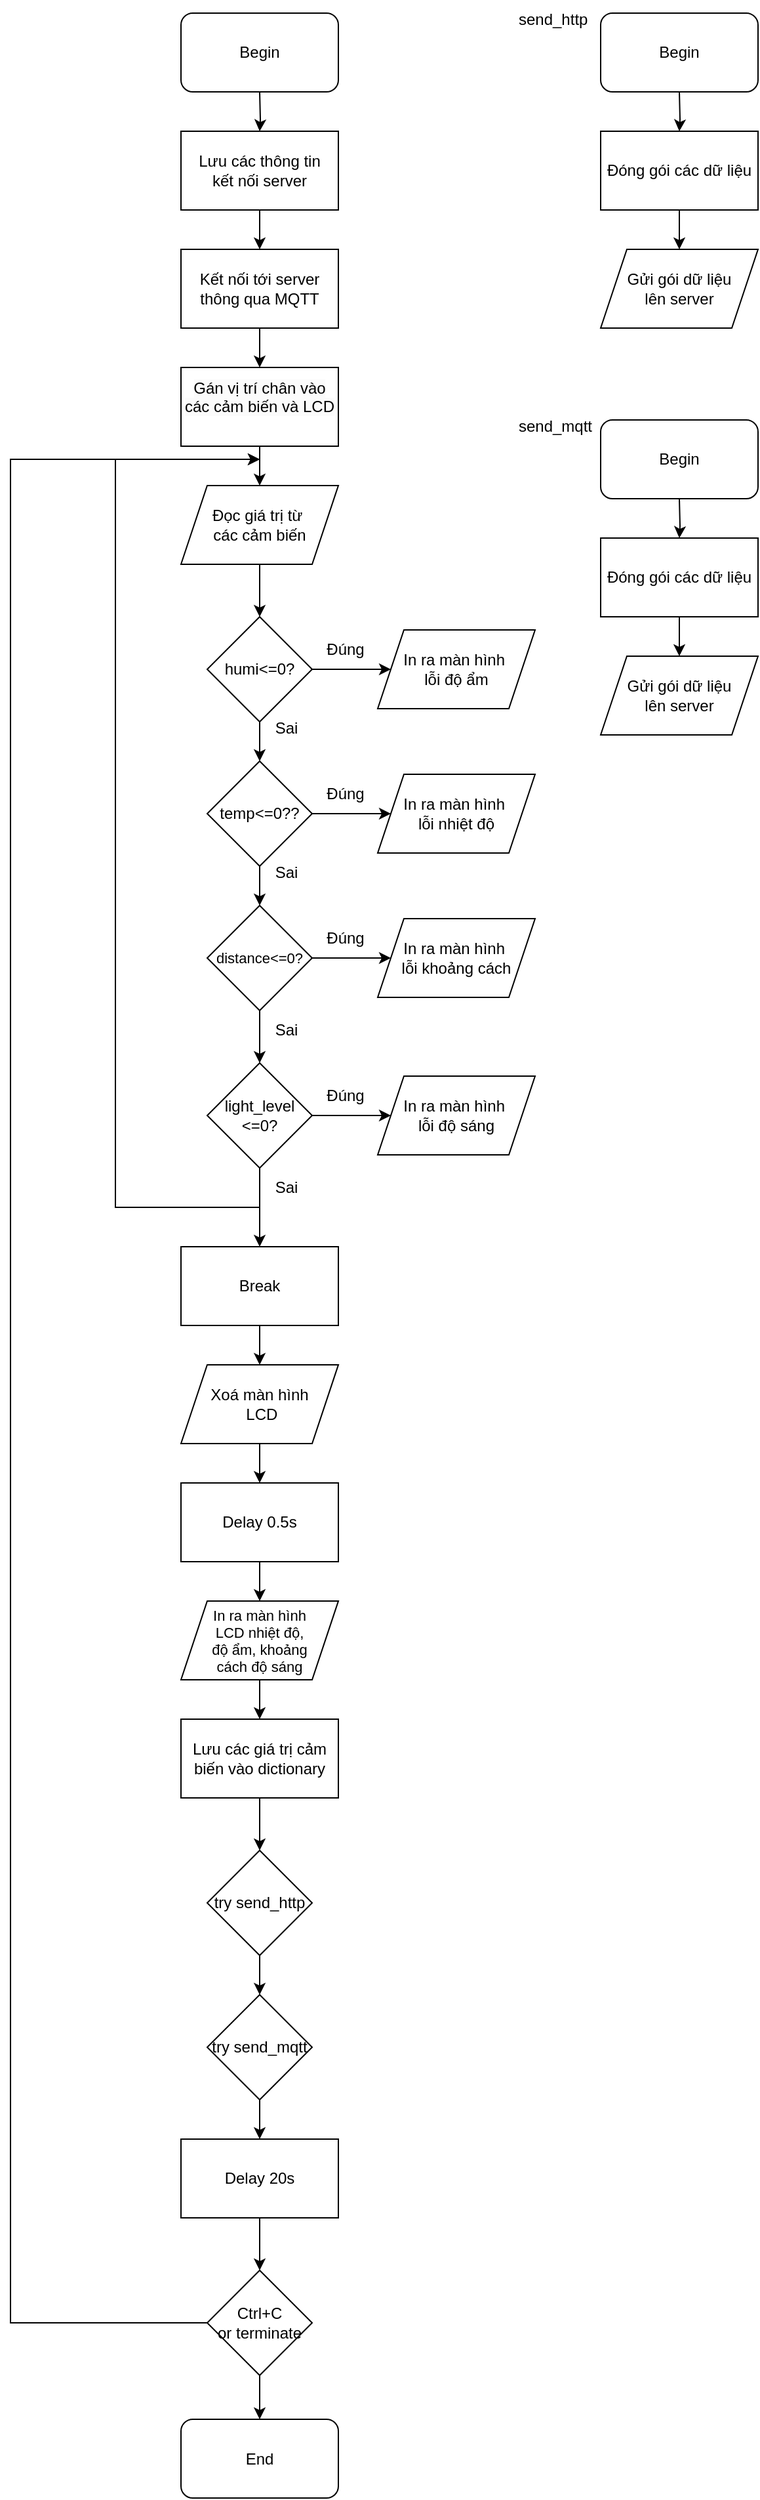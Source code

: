 <mxfile version="24.7.13">
  <diagram id="C5RBs43oDa-KdzZeNtuy" name="Page-1">
    <mxGraphModel dx="580" dy="914" grid="1" gridSize="10" guides="1" tooltips="1" connect="1" arrows="1" fold="1" page="1" pageScale="1" pageWidth="827" pageHeight="1169" math="0" shadow="0">
      <root>
        <mxCell id="WIyWlLk6GJQsqaUBKTNV-0" />
        <mxCell id="WIyWlLk6GJQsqaUBKTNV-1" parent="WIyWlLk6GJQsqaUBKTNV-0" />
        <mxCell id="1WxUAbwwoIR5ukUB5O0--5" value="&#xa;&lt;span style=&quot;color: rgb(0, 0, 0); font-family: Helvetica; font-size: 12px; font-style: normal; font-variant-ligatures: normal; font-variant-caps: normal; font-weight: 400; letter-spacing: normal; orphans: 2; text-align: center; text-indent: 0px; text-transform: none; widows: 2; word-spacing: 0px; -webkit-text-stroke-width: 0px; white-space: normal; background-color: rgb(251, 251, 251); text-decoration-thickness: initial; text-decoration-style: initial; text-decoration-color: initial; display: inline !important; float: none;&quot;&gt;Gán vị trí chân vào các cảm biến và LCD&lt;/span&gt;&#xa;&#xa;" style="rounded=0;whiteSpace=wrap;html=1;" parent="WIyWlLk6GJQsqaUBKTNV-1" vertex="1">
          <mxGeometry x="370" y="290" width="120" height="60" as="geometry" />
        </mxCell>
        <mxCell id="1Kg0y6q0fFG1aNWEQ2B7-90" value="" style="edgeStyle=orthogonalEdgeStyle;rounded=0;orthogonalLoop=1;jettySize=auto;html=1;" edge="1" parent="WIyWlLk6GJQsqaUBKTNV-1" source="1WxUAbwwoIR5ukUB5O0--7" target="1Kg0y6q0fFG1aNWEQ2B7-89">
          <mxGeometry relative="1" as="geometry" />
        </mxCell>
        <mxCell id="1WxUAbwwoIR5ukUB5O0--7" value="Lưu các thông tin&lt;div&gt;kết&amp;nbsp;&lt;span style=&quot;background-color: initial;&quot;&gt;nối server&lt;/span&gt;&lt;/div&gt;" style="rounded=0;whiteSpace=wrap;html=1;" parent="WIyWlLk6GJQsqaUBKTNV-1" vertex="1">
          <mxGeometry x="370" y="110" width="120" height="60" as="geometry" />
        </mxCell>
        <mxCell id="1WxUAbwwoIR5ukUB5O0--11" value="" style="edgeStyle=orthogonalEdgeStyle;rounded=0;orthogonalLoop=1;jettySize=auto;html=1;" parent="WIyWlLk6GJQsqaUBKTNV-1" target="1WxUAbwwoIR5ukUB5O0--7" edge="1">
          <mxGeometry relative="1" as="geometry">
            <mxPoint x="430" y="80" as="sourcePoint" />
          </mxGeometry>
        </mxCell>
        <mxCell id="1Kg0y6q0fFG1aNWEQ2B7-3" value="Begin" style="rounded=1;whiteSpace=wrap;html=1;" vertex="1" parent="WIyWlLk6GJQsqaUBKTNV-1">
          <mxGeometry x="370" y="20" width="120" height="60" as="geometry" />
        </mxCell>
        <mxCell id="1Kg0y6q0fFG1aNWEQ2B7-76" value="" style="edgeStyle=orthogonalEdgeStyle;rounded=0;orthogonalLoop=1;jettySize=auto;html=1;" edge="1" parent="WIyWlLk6GJQsqaUBKTNV-1" source="1Kg0y6q0fFG1aNWEQ2B7-71" target="1Kg0y6q0fFG1aNWEQ2B7-75">
          <mxGeometry relative="1" as="geometry" />
        </mxCell>
        <mxCell id="1Kg0y6q0fFG1aNWEQ2B7-71" value="Đóng gói các dữ liệu" style="rounded=0;whiteSpace=wrap;html=1;" vertex="1" parent="WIyWlLk6GJQsqaUBKTNV-1">
          <mxGeometry x="690" y="110" width="120" height="60" as="geometry" />
        </mxCell>
        <mxCell id="1Kg0y6q0fFG1aNWEQ2B7-72" value="" style="edgeStyle=orthogonalEdgeStyle;rounded=0;orthogonalLoop=1;jettySize=auto;html=1;" edge="1" parent="WIyWlLk6GJQsqaUBKTNV-1" target="1Kg0y6q0fFG1aNWEQ2B7-71">
          <mxGeometry relative="1" as="geometry">
            <mxPoint x="750" y="80" as="sourcePoint" />
          </mxGeometry>
        </mxCell>
        <mxCell id="1Kg0y6q0fFG1aNWEQ2B7-73" value="Begin" style="rounded=1;whiteSpace=wrap;html=1;" vertex="1" parent="WIyWlLk6GJQsqaUBKTNV-1">
          <mxGeometry x="690" y="20" width="120" height="60" as="geometry" />
        </mxCell>
        <mxCell id="1Kg0y6q0fFG1aNWEQ2B7-74" value="send_http&amp;nbsp;" style="text;html=1;align=center;verticalAlign=middle;resizable=0;points=[];autosize=1;strokeColor=none;fillColor=none;" vertex="1" parent="WIyWlLk6GJQsqaUBKTNV-1">
          <mxGeometry x="615" y="10" width="80" height="30" as="geometry" />
        </mxCell>
        <mxCell id="1Kg0y6q0fFG1aNWEQ2B7-75" value="Gửi gói dữ liệu&lt;div&gt;lên server&lt;/div&gt;" style="shape=parallelogram;perimeter=parallelogramPerimeter;whiteSpace=wrap;html=1;fixedSize=1;" vertex="1" parent="WIyWlLk6GJQsqaUBKTNV-1">
          <mxGeometry x="690" y="200" width="120" height="60" as="geometry" />
        </mxCell>
        <mxCell id="1Kg0y6q0fFG1aNWEQ2B7-83" value="" style="edgeStyle=orthogonalEdgeStyle;rounded=0;orthogonalLoop=1;jettySize=auto;html=1;" edge="1" parent="WIyWlLk6GJQsqaUBKTNV-1" source="1Kg0y6q0fFG1aNWEQ2B7-84" target="1Kg0y6q0fFG1aNWEQ2B7-88">
          <mxGeometry relative="1" as="geometry" />
        </mxCell>
        <mxCell id="1Kg0y6q0fFG1aNWEQ2B7-84" value="Đóng gói các dữ liệu" style="rounded=0;whiteSpace=wrap;html=1;" vertex="1" parent="WIyWlLk6GJQsqaUBKTNV-1">
          <mxGeometry x="690" y="420" width="120" height="60" as="geometry" />
        </mxCell>
        <mxCell id="1Kg0y6q0fFG1aNWEQ2B7-85" value="" style="edgeStyle=orthogonalEdgeStyle;rounded=0;orthogonalLoop=1;jettySize=auto;html=1;" edge="1" parent="WIyWlLk6GJQsqaUBKTNV-1" target="1Kg0y6q0fFG1aNWEQ2B7-84">
          <mxGeometry relative="1" as="geometry">
            <mxPoint x="750" y="390" as="sourcePoint" />
          </mxGeometry>
        </mxCell>
        <mxCell id="1Kg0y6q0fFG1aNWEQ2B7-86" value="Begin" style="rounded=1;whiteSpace=wrap;html=1;" vertex="1" parent="WIyWlLk6GJQsqaUBKTNV-1">
          <mxGeometry x="690" y="330" width="120" height="60" as="geometry" />
        </mxCell>
        <mxCell id="1Kg0y6q0fFG1aNWEQ2B7-87" value="send_mqtt" style="text;html=1;align=center;verticalAlign=middle;resizable=0;points=[];autosize=1;strokeColor=none;fillColor=none;" vertex="1" parent="WIyWlLk6GJQsqaUBKTNV-1">
          <mxGeometry x="615" y="320" width="80" height="30" as="geometry" />
        </mxCell>
        <mxCell id="1Kg0y6q0fFG1aNWEQ2B7-88" value="Gửi gói dữ liệu&lt;div&gt;lên server&lt;/div&gt;" style="shape=parallelogram;perimeter=parallelogramPerimeter;whiteSpace=wrap;html=1;fixedSize=1;" vertex="1" parent="WIyWlLk6GJQsqaUBKTNV-1">
          <mxGeometry x="690" y="510" width="120" height="60" as="geometry" />
        </mxCell>
        <mxCell id="1Kg0y6q0fFG1aNWEQ2B7-92" value="" style="edgeStyle=orthogonalEdgeStyle;rounded=0;orthogonalLoop=1;jettySize=auto;html=1;" edge="1" parent="WIyWlLk6GJQsqaUBKTNV-1" source="1Kg0y6q0fFG1aNWEQ2B7-89" target="1WxUAbwwoIR5ukUB5O0--5">
          <mxGeometry relative="1" as="geometry" />
        </mxCell>
        <mxCell id="1Kg0y6q0fFG1aNWEQ2B7-89" value="Kết nối tới server&lt;div&gt;thông qua MQTT&lt;/div&gt;" style="rounded=0;whiteSpace=wrap;html=1;" vertex="1" parent="WIyWlLk6GJQsqaUBKTNV-1">
          <mxGeometry x="370" y="200" width="120" height="60" as="geometry" />
        </mxCell>
        <mxCell id="1Kg0y6q0fFG1aNWEQ2B7-93" value="" style="edgeStyle=orthogonalEdgeStyle;rounded=0;orthogonalLoop=1;jettySize=auto;html=1;" edge="1" parent="WIyWlLk6GJQsqaUBKTNV-1">
          <mxGeometry relative="1" as="geometry">
            <mxPoint x="430" y="380" as="targetPoint" />
            <mxPoint x="430" y="350" as="sourcePoint" />
          </mxGeometry>
        </mxCell>
        <mxCell id="1Kg0y6q0fFG1aNWEQ2B7-94" value="" style="edgeStyle=orthogonalEdgeStyle;rounded=0;orthogonalLoop=1;jettySize=auto;html=1;" edge="1" parent="WIyWlLk6GJQsqaUBKTNV-1" source="1Kg0y6q0fFG1aNWEQ2B7-95">
          <mxGeometry relative="1" as="geometry">
            <mxPoint x="430" y="480" as="targetPoint" />
          </mxGeometry>
        </mxCell>
        <mxCell id="1Kg0y6q0fFG1aNWEQ2B7-95" value="Đọc giá trị&amp;nbsp;&lt;span style=&quot;background-color: initial;&quot;&gt;từ&amp;nbsp;&lt;/span&gt;&lt;div&gt;&lt;span style=&quot;background-color: initial;&quot;&gt;các cảm biến&lt;/span&gt;&lt;/div&gt;" style="shape=parallelogram;perimeter=parallelogramPerimeter;whiteSpace=wrap;html=1;fixedSize=1;" vertex="1" parent="WIyWlLk6GJQsqaUBKTNV-1">
          <mxGeometry x="370" y="380" width="120" height="60" as="geometry" />
        </mxCell>
        <mxCell id="1Kg0y6q0fFG1aNWEQ2B7-96" value="" style="edgeStyle=orthogonalEdgeStyle;rounded=0;orthogonalLoop=1;jettySize=auto;html=1;" edge="1" parent="WIyWlLk6GJQsqaUBKTNV-1" source="1Kg0y6q0fFG1aNWEQ2B7-97" target="1Kg0y6q0fFG1aNWEQ2B7-139">
          <mxGeometry relative="1" as="geometry" />
        </mxCell>
        <mxCell id="1Kg0y6q0fFG1aNWEQ2B7-97" value="Delay 20s" style="rounded=0;whiteSpace=wrap;html=1;" vertex="1" parent="WIyWlLk6GJQsqaUBKTNV-1">
          <mxGeometry x="370" y="1640" width="120" height="60" as="geometry" />
        </mxCell>
        <mxCell id="1Kg0y6q0fFG1aNWEQ2B7-98" value="End" style="rounded=1;whiteSpace=wrap;html=1;" vertex="1" parent="WIyWlLk6GJQsqaUBKTNV-1">
          <mxGeometry x="370" y="1853.5" width="120" height="60" as="geometry" />
        </mxCell>
        <mxCell id="1Kg0y6q0fFG1aNWEQ2B7-99" value="" style="edgeStyle=orthogonalEdgeStyle;rounded=0;orthogonalLoop=1;jettySize=auto;html=1;" edge="1" parent="WIyWlLk6GJQsqaUBKTNV-1" source="1Kg0y6q0fFG1aNWEQ2B7-100" target="1Kg0y6q0fFG1aNWEQ2B7-109">
          <mxGeometry relative="1" as="geometry" />
        </mxCell>
        <mxCell id="1Kg0y6q0fFG1aNWEQ2B7-100" value="&lt;p style=&quot;line-height: 120%;&quot;&gt;&lt;font style=&quot;font-size: 11px;&quot;&gt;distance&amp;lt;=0?&lt;/font&gt;&lt;/p&gt;" style="rhombus;whiteSpace=wrap;html=1;" vertex="1" parent="WIyWlLk6GJQsqaUBKTNV-1">
          <mxGeometry x="390" y="700" width="80" height="80" as="geometry" />
        </mxCell>
        <mxCell id="1Kg0y6q0fFG1aNWEQ2B7-101" value="" style="edgeStyle=orthogonalEdgeStyle;rounded=0;orthogonalLoop=1;jettySize=auto;html=1;" edge="1" parent="WIyWlLk6GJQsqaUBKTNV-1" source="1Kg0y6q0fFG1aNWEQ2B7-102" target="1Kg0y6q0fFG1aNWEQ2B7-104">
          <mxGeometry relative="1" as="geometry" />
        </mxCell>
        <mxCell id="1Kg0y6q0fFG1aNWEQ2B7-102" value="humi&amp;lt;=0?" style="rhombus;whiteSpace=wrap;html=1;" vertex="1" parent="WIyWlLk6GJQsqaUBKTNV-1">
          <mxGeometry x="390" y="480" width="80" height="80" as="geometry" />
        </mxCell>
        <mxCell id="1Kg0y6q0fFG1aNWEQ2B7-103" value="" style="edgeStyle=orthogonalEdgeStyle;rounded=0;orthogonalLoop=1;jettySize=auto;html=1;" edge="1" parent="WIyWlLk6GJQsqaUBKTNV-1" source="1Kg0y6q0fFG1aNWEQ2B7-104" target="1Kg0y6q0fFG1aNWEQ2B7-100">
          <mxGeometry relative="1" as="geometry" />
        </mxCell>
        <mxCell id="1Kg0y6q0fFG1aNWEQ2B7-104" value="temp&amp;lt;=0??" style="rhombus;whiteSpace=wrap;html=1;" vertex="1" parent="WIyWlLk6GJQsqaUBKTNV-1">
          <mxGeometry x="390" y="590" width="80" height="80" as="geometry" />
        </mxCell>
        <mxCell id="1Kg0y6q0fFG1aNWEQ2B7-105" value="" style="edgeStyle=orthogonalEdgeStyle;rounded=0;orthogonalLoop=1;jettySize=auto;html=1;" edge="1" parent="WIyWlLk6GJQsqaUBKTNV-1" source="1Kg0y6q0fFG1aNWEQ2B7-106" target="1Kg0y6q0fFG1aNWEQ2B7-131">
          <mxGeometry relative="1" as="geometry" />
        </mxCell>
        <mxCell id="1Kg0y6q0fFG1aNWEQ2B7-106" value="Delay 0.5s" style="rounded=0;whiteSpace=wrap;html=1;" vertex="1" parent="WIyWlLk6GJQsqaUBKTNV-1">
          <mxGeometry x="370" y="1140" width="120" height="60" as="geometry" />
        </mxCell>
        <mxCell id="1Kg0y6q0fFG1aNWEQ2B7-107" value="" style="edgeStyle=orthogonalEdgeStyle;rounded=0;orthogonalLoop=1;jettySize=auto;html=1;" edge="1" parent="WIyWlLk6GJQsqaUBKTNV-1" source="1Kg0y6q0fFG1aNWEQ2B7-109" target="1Kg0y6q0fFG1aNWEQ2B7-111">
          <mxGeometry relative="1" as="geometry">
            <Array as="points">
              <mxPoint x="430" y="930" />
              <mxPoint x="430" y="930" />
            </Array>
          </mxGeometry>
        </mxCell>
        <mxCell id="1Kg0y6q0fFG1aNWEQ2B7-108" value="" style="edgeStyle=orthogonalEdgeStyle;rounded=0;orthogonalLoop=1;jettySize=auto;html=1;" edge="1" parent="WIyWlLk6GJQsqaUBKTNV-1" source="1Kg0y6q0fFG1aNWEQ2B7-109">
          <mxGeometry relative="1" as="geometry">
            <mxPoint x="530.0" y="860" as="targetPoint" />
          </mxGeometry>
        </mxCell>
        <mxCell id="1Kg0y6q0fFG1aNWEQ2B7-109" value="light_level&lt;div&gt;&amp;lt;=0?&lt;/div&gt;" style="rhombus;whiteSpace=wrap;html=1;" vertex="1" parent="WIyWlLk6GJQsqaUBKTNV-1">
          <mxGeometry x="390" y="820" width="80" height="80" as="geometry" />
        </mxCell>
        <mxCell id="1Kg0y6q0fFG1aNWEQ2B7-110" value="" style="edgeStyle=orthogonalEdgeStyle;rounded=0;orthogonalLoop=1;jettySize=auto;html=1;" edge="1" parent="WIyWlLk6GJQsqaUBKTNV-1" source="1Kg0y6q0fFG1aNWEQ2B7-111" target="1Kg0y6q0fFG1aNWEQ2B7-129">
          <mxGeometry relative="1" as="geometry" />
        </mxCell>
        <mxCell id="1Kg0y6q0fFG1aNWEQ2B7-111" value="Break" style="rounded=0;whiteSpace=wrap;html=1;" vertex="1" parent="WIyWlLk6GJQsqaUBKTNV-1">
          <mxGeometry x="370" y="960" width="120" height="60" as="geometry" />
        </mxCell>
        <mxCell id="1Kg0y6q0fFG1aNWEQ2B7-112" value="" style="endArrow=classic;html=1;rounded=0;" edge="1" parent="WIyWlLk6GJQsqaUBKTNV-1">
          <mxGeometry width="50" height="50" relative="1" as="geometry">
            <mxPoint x="430" y="930" as="sourcePoint" />
            <mxPoint x="430" y="360" as="targetPoint" />
            <Array as="points">
              <mxPoint x="320" y="930" />
              <mxPoint x="320" y="360" />
            </Array>
          </mxGeometry>
        </mxCell>
        <mxCell id="1Kg0y6q0fFG1aNWEQ2B7-113" value="Sai" style="text;html=1;align=center;verticalAlign=middle;resizable=0;points=[];autosize=1;strokeColor=none;fillColor=none;" vertex="1" parent="WIyWlLk6GJQsqaUBKTNV-1">
          <mxGeometry x="430" y="900" width="40" height="30" as="geometry" />
        </mxCell>
        <mxCell id="1Kg0y6q0fFG1aNWEQ2B7-114" value="Đúng" style="text;html=1;align=center;verticalAlign=middle;resizable=0;points=[];autosize=1;strokeColor=none;fillColor=none;" vertex="1" parent="WIyWlLk6GJQsqaUBKTNV-1">
          <mxGeometry x="470" y="830" width="50" height="30" as="geometry" />
        </mxCell>
        <mxCell id="1Kg0y6q0fFG1aNWEQ2B7-115" value="" style="edgeStyle=orthogonalEdgeStyle;rounded=0;orthogonalLoop=1;jettySize=auto;html=1;" edge="1" parent="WIyWlLk6GJQsqaUBKTNV-1">
          <mxGeometry relative="1" as="geometry">
            <mxPoint x="470" y="740" as="sourcePoint" />
            <mxPoint x="530.0" y="740" as="targetPoint" />
          </mxGeometry>
        </mxCell>
        <mxCell id="1Kg0y6q0fFG1aNWEQ2B7-116" value="Đúng" style="text;html=1;align=center;verticalAlign=middle;resizable=0;points=[];autosize=1;strokeColor=none;fillColor=none;" vertex="1" parent="WIyWlLk6GJQsqaUBKTNV-1">
          <mxGeometry x="470" y="710" width="50" height="30" as="geometry" />
        </mxCell>
        <mxCell id="1Kg0y6q0fFG1aNWEQ2B7-117" value="" style="edgeStyle=orthogonalEdgeStyle;rounded=0;orthogonalLoop=1;jettySize=auto;html=1;" edge="1" parent="WIyWlLk6GJQsqaUBKTNV-1">
          <mxGeometry relative="1" as="geometry">
            <mxPoint x="470" y="630" as="sourcePoint" />
            <mxPoint x="530.0" y="630" as="targetPoint" />
          </mxGeometry>
        </mxCell>
        <mxCell id="1Kg0y6q0fFG1aNWEQ2B7-118" value="Đúng" style="text;html=1;align=center;verticalAlign=middle;resizable=0;points=[];autosize=1;strokeColor=none;fillColor=none;" vertex="1" parent="WIyWlLk6GJQsqaUBKTNV-1">
          <mxGeometry x="470" y="600" width="50" height="30" as="geometry" />
        </mxCell>
        <mxCell id="1Kg0y6q0fFG1aNWEQ2B7-119" value="" style="edgeStyle=orthogonalEdgeStyle;rounded=0;orthogonalLoop=1;jettySize=auto;html=1;" edge="1" parent="WIyWlLk6GJQsqaUBKTNV-1">
          <mxGeometry relative="1" as="geometry">
            <mxPoint x="470" y="520" as="sourcePoint" />
            <mxPoint x="530.0" y="520" as="targetPoint" />
          </mxGeometry>
        </mxCell>
        <mxCell id="1Kg0y6q0fFG1aNWEQ2B7-120" value="Đúng" style="text;html=1;align=center;verticalAlign=middle;resizable=0;points=[];autosize=1;strokeColor=none;fillColor=none;" vertex="1" parent="WIyWlLk6GJQsqaUBKTNV-1">
          <mxGeometry x="470" y="490" width="50" height="30" as="geometry" />
        </mxCell>
        <mxCell id="1Kg0y6q0fFG1aNWEQ2B7-121" value="Sai" style="text;html=1;align=center;verticalAlign=middle;resizable=0;points=[];autosize=1;strokeColor=none;fillColor=none;" vertex="1" parent="WIyWlLk6GJQsqaUBKTNV-1">
          <mxGeometry x="430" y="550" width="40" height="30" as="geometry" />
        </mxCell>
        <mxCell id="1Kg0y6q0fFG1aNWEQ2B7-122" value="Sai" style="text;html=1;align=center;verticalAlign=middle;resizable=0;points=[];autosize=1;strokeColor=none;fillColor=none;" vertex="1" parent="WIyWlLk6GJQsqaUBKTNV-1">
          <mxGeometry x="430" y="660" width="40" height="30" as="geometry" />
        </mxCell>
        <mxCell id="1Kg0y6q0fFG1aNWEQ2B7-123" value="Sai" style="text;html=1;align=center;verticalAlign=middle;resizable=0;points=[];autosize=1;strokeColor=none;fillColor=none;" vertex="1" parent="WIyWlLk6GJQsqaUBKTNV-1">
          <mxGeometry x="430" y="780" width="40" height="30" as="geometry" />
        </mxCell>
        <mxCell id="1Kg0y6q0fFG1aNWEQ2B7-124" value="In ra màn hình&amp;nbsp;&lt;div&gt;lỗi độ ẩm&lt;/div&gt;" style="shape=parallelogram;perimeter=parallelogramPerimeter;whiteSpace=wrap;html=1;fixedSize=1;" vertex="1" parent="WIyWlLk6GJQsqaUBKTNV-1">
          <mxGeometry x="520" y="490" width="120" height="60" as="geometry" />
        </mxCell>
        <mxCell id="1Kg0y6q0fFG1aNWEQ2B7-125" value="In ra màn hình&amp;nbsp;&lt;div&gt;lỗi độ sáng&lt;/div&gt;" style="shape=parallelogram;perimeter=parallelogramPerimeter;whiteSpace=wrap;html=1;fixedSize=1;" vertex="1" parent="WIyWlLk6GJQsqaUBKTNV-1">
          <mxGeometry x="520" y="830" width="120" height="60" as="geometry" />
        </mxCell>
        <mxCell id="1Kg0y6q0fFG1aNWEQ2B7-126" value="In ra màn hình&amp;nbsp;&lt;div&gt;lỗi nhiệt độ&lt;/div&gt;" style="shape=parallelogram;perimeter=parallelogramPerimeter;whiteSpace=wrap;html=1;fixedSize=1;" vertex="1" parent="WIyWlLk6GJQsqaUBKTNV-1">
          <mxGeometry x="520" y="600" width="120" height="60" as="geometry" />
        </mxCell>
        <mxCell id="1Kg0y6q0fFG1aNWEQ2B7-127" value="In ra màn hình&amp;nbsp;&lt;div&gt;lỗi khoảng cách&lt;/div&gt;" style="shape=parallelogram;perimeter=parallelogramPerimeter;whiteSpace=wrap;html=1;fixedSize=1;" vertex="1" parent="WIyWlLk6GJQsqaUBKTNV-1">
          <mxGeometry x="520" y="710" width="120" height="60" as="geometry" />
        </mxCell>
        <mxCell id="1Kg0y6q0fFG1aNWEQ2B7-128" value="" style="edgeStyle=orthogonalEdgeStyle;rounded=0;orthogonalLoop=1;jettySize=auto;html=1;" edge="1" parent="WIyWlLk6GJQsqaUBKTNV-1" source="1Kg0y6q0fFG1aNWEQ2B7-129" target="1Kg0y6q0fFG1aNWEQ2B7-106">
          <mxGeometry relative="1" as="geometry" />
        </mxCell>
        <mxCell id="1Kg0y6q0fFG1aNWEQ2B7-129" value="Xoá màn hình&lt;div&gt;&amp;nbsp;LCD&lt;/div&gt;" style="shape=parallelogram;perimeter=parallelogramPerimeter;whiteSpace=wrap;html=1;fixedSize=1;" vertex="1" parent="WIyWlLk6GJQsqaUBKTNV-1">
          <mxGeometry x="370" y="1050" width="120" height="60" as="geometry" />
        </mxCell>
        <mxCell id="1Kg0y6q0fFG1aNWEQ2B7-130" value="" style="edgeStyle=orthogonalEdgeStyle;rounded=0;orthogonalLoop=1;jettySize=auto;html=1;" edge="1" parent="WIyWlLk6GJQsqaUBKTNV-1" source="1Kg0y6q0fFG1aNWEQ2B7-131" target="1Kg0y6q0fFG1aNWEQ2B7-133">
          <mxGeometry relative="1" as="geometry" />
        </mxCell>
        <mxCell id="1Kg0y6q0fFG1aNWEQ2B7-131" value="&lt;font style=&quot;font-size: 11px;&quot;&gt;In ra màn hình&lt;/font&gt;&lt;div style=&quot;font-size: 11px;&quot;&gt;&lt;font style=&quot;font-size: 11px;&quot;&gt;LCD nhiệt độ,&lt;/font&gt;&lt;/div&gt;&lt;div style=&quot;font-size: 11px;&quot;&gt;&lt;font style=&quot;font-size: 11px;&quot;&gt;độ ẩm, khoảng&lt;/font&gt;&lt;/div&gt;&lt;div style=&quot;font-size: 11px;&quot;&gt;&lt;font style=&quot;font-size: 11px;&quot;&gt;cách&amp;nbsp;&lt;/font&gt;&lt;span style=&quot;background-color: initial;&quot;&gt;độ sáng&lt;/span&gt;&lt;/div&gt;" style="shape=parallelogram;perimeter=parallelogramPerimeter;whiteSpace=wrap;html=1;fixedSize=1;" vertex="1" parent="WIyWlLk6GJQsqaUBKTNV-1">
          <mxGeometry x="370" y="1230" width="120" height="60" as="geometry" />
        </mxCell>
        <mxCell id="1Kg0y6q0fFG1aNWEQ2B7-132" value="" style="edgeStyle=orthogonalEdgeStyle;rounded=0;orthogonalLoop=1;jettySize=auto;html=1;" edge="1" parent="WIyWlLk6GJQsqaUBKTNV-1" source="1Kg0y6q0fFG1aNWEQ2B7-133">
          <mxGeometry relative="1" as="geometry">
            <mxPoint x="430" y="1420" as="targetPoint" />
          </mxGeometry>
        </mxCell>
        <mxCell id="1Kg0y6q0fFG1aNWEQ2B7-133" value="Lưu các giá trị cảm&lt;div&gt;biến vào dictionary&lt;/div&gt;" style="whiteSpace=wrap;html=1;" vertex="1" parent="WIyWlLk6GJQsqaUBKTNV-1">
          <mxGeometry x="370" y="1320" width="120" height="60" as="geometry" />
        </mxCell>
        <mxCell id="1Kg0y6q0fFG1aNWEQ2B7-134" value="" style="edgeStyle=orthogonalEdgeStyle;rounded=0;orthogonalLoop=1;jettySize=auto;html=1;" edge="1" parent="WIyWlLk6GJQsqaUBKTNV-1" source="1Kg0y6q0fFG1aNWEQ2B7-135" target="1Kg0y6q0fFG1aNWEQ2B7-137">
          <mxGeometry relative="1" as="geometry" />
        </mxCell>
        <mxCell id="1Kg0y6q0fFG1aNWEQ2B7-135" value="try send_http" style="rhombus;whiteSpace=wrap;html=1;" vertex="1" parent="WIyWlLk6GJQsqaUBKTNV-1">
          <mxGeometry x="390" y="1420" width="80" height="80" as="geometry" />
        </mxCell>
        <mxCell id="1Kg0y6q0fFG1aNWEQ2B7-136" value="" style="edgeStyle=orthogonalEdgeStyle;rounded=0;orthogonalLoop=1;jettySize=auto;html=1;" edge="1" parent="WIyWlLk6GJQsqaUBKTNV-1" source="1Kg0y6q0fFG1aNWEQ2B7-137" target="1Kg0y6q0fFG1aNWEQ2B7-97">
          <mxGeometry relative="1" as="geometry" />
        </mxCell>
        <mxCell id="1Kg0y6q0fFG1aNWEQ2B7-137" value="try send_mqtt" style="rhombus;whiteSpace=wrap;html=1;" vertex="1" parent="WIyWlLk6GJQsqaUBKTNV-1">
          <mxGeometry x="390" y="1530" width="80" height="80" as="geometry" />
        </mxCell>
        <mxCell id="1Kg0y6q0fFG1aNWEQ2B7-138" value="" style="edgeStyle=orthogonalEdgeStyle;rounded=0;orthogonalLoop=1;jettySize=auto;html=1;" edge="1" parent="WIyWlLk6GJQsqaUBKTNV-1" source="1Kg0y6q0fFG1aNWEQ2B7-139" target="1Kg0y6q0fFG1aNWEQ2B7-98">
          <mxGeometry relative="1" as="geometry" />
        </mxCell>
        <mxCell id="1Kg0y6q0fFG1aNWEQ2B7-139" value="Ctrl+C&lt;div&gt;or terminate&lt;/div&gt;" style="rhombus;whiteSpace=wrap;html=1;" vertex="1" parent="WIyWlLk6GJQsqaUBKTNV-1">
          <mxGeometry x="390" y="1740" width="80" height="80" as="geometry" />
        </mxCell>
        <mxCell id="1Kg0y6q0fFG1aNWEQ2B7-140" value="" style="endArrow=classic;html=1;rounded=0;exitX=0;exitY=0.5;exitDx=0;exitDy=0;" edge="1" parent="WIyWlLk6GJQsqaUBKTNV-1">
          <mxGeometry width="50" height="50" relative="1" as="geometry">
            <mxPoint x="390" y="1780" as="sourcePoint" />
            <mxPoint x="430" y="360" as="targetPoint" />
            <Array as="points">
              <mxPoint x="240" y="1780" />
              <mxPoint x="240" y="360" />
            </Array>
          </mxGeometry>
        </mxCell>
      </root>
    </mxGraphModel>
  </diagram>
</mxfile>
